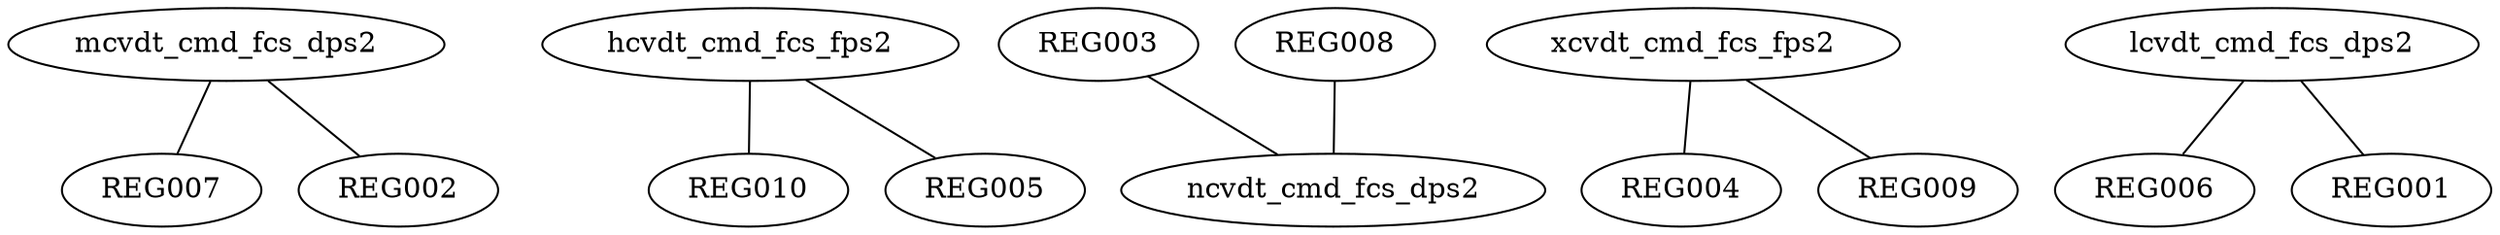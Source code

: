 strict graph "" {
	mcvdt_cmd_fcs_dps2 -- REG007;
	mcvdt_cmd_fcs_dps2 -- REG002;
	hcvdt_cmd_fcs_fps2 -- REG010;
	hcvdt_cmd_fcs_fps2 -- REG005;
	REG003 -- ncvdt_cmd_fcs_dps2;
	xcvdt_cmd_fcs_fps2 -- REG004;
	xcvdt_cmd_fcs_fps2 -- REG009;
	REG008 -- ncvdt_cmd_fcs_dps2;
	lcvdt_cmd_fcs_dps2 -- REG006;
	lcvdt_cmd_fcs_dps2 -- REG001;
}
